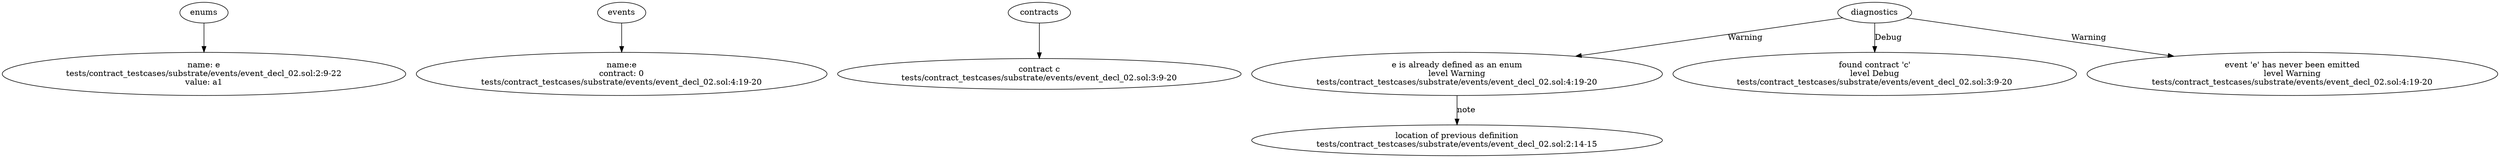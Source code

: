 strict digraph "tests/contract_testcases/substrate/events/event_decl_02.sol" {
	e [label="name: e\ntests/contract_testcases/substrate/events/event_decl_02.sol:2:9-22\nvalue: a1"]
	e_3 [label="name:e\ncontract: 0\ntests/contract_testcases/substrate/events/event_decl_02.sol:4:19-20"]
	contract [label="contract c\ntests/contract_testcases/substrate/events/event_decl_02.sol:3:9-20"]
	diagnostic [label="e is already defined as an enum\nlevel Warning\ntests/contract_testcases/substrate/events/event_decl_02.sol:4:19-20"]
	note [label="location of previous definition\ntests/contract_testcases/substrate/events/event_decl_02.sol:2:14-15"]
	diagnostic_10 [label="found contract 'c'\nlevel Debug\ntests/contract_testcases/substrate/events/event_decl_02.sol:3:9-20"]
	diagnostic_11 [label="event 'e' has never been emitted\nlevel Warning\ntests/contract_testcases/substrate/events/event_decl_02.sol:4:19-20"]
	enums -> e
	events -> e_3
	contracts -> contract
	diagnostics -> diagnostic [label="Warning"]
	diagnostic -> note [label="note"]
	diagnostics -> diagnostic_10 [label="Debug"]
	diagnostics -> diagnostic_11 [label="Warning"]
}
